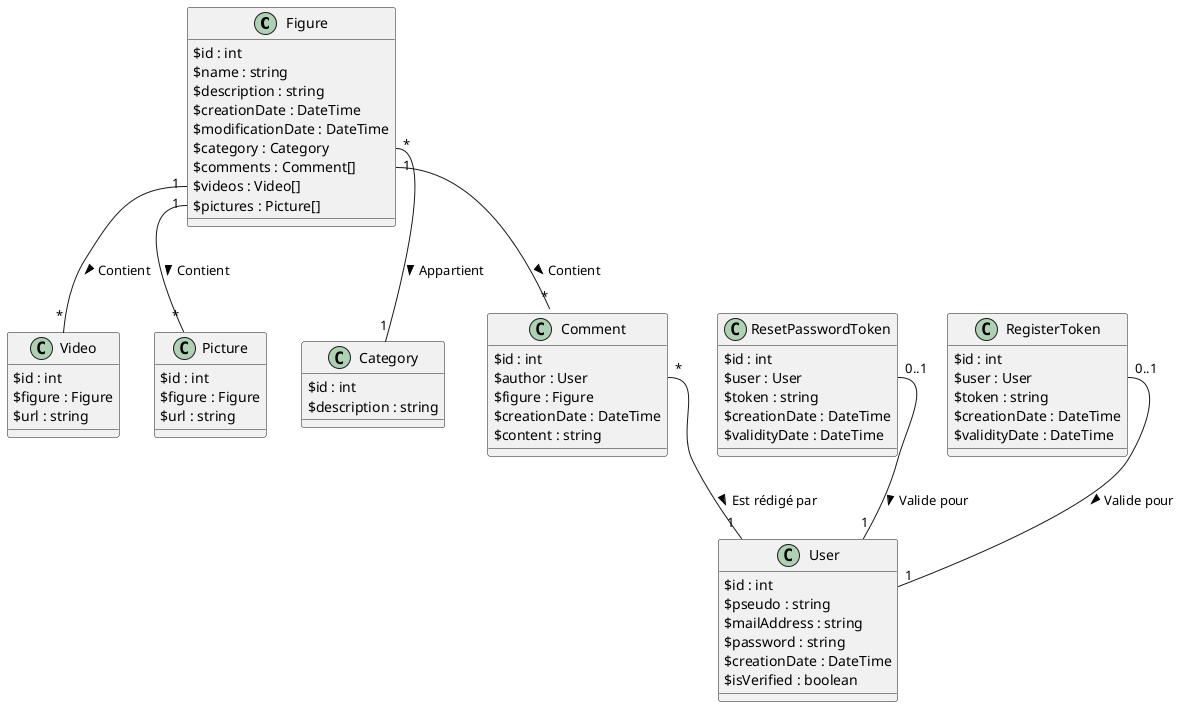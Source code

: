 @startuml
'https://plantuml.com/class-diagram
'left to right direction

class Figure
class Video
class Picture
class Category
class Comment
class User
class ResetPasswordToken
class RegisterToken
Figure::$videos "1" -- "*" Video : Contient >
Figure::$pictures "1" -- "*" Picture : Contient >
Figure::$category "*" -- "1" Category : Appartient >
Figure::$comments "1" -- "*" Comment : Contient >
Comment::$author "*" -- "1" User : Est rédigé par >
ResetPasswordToken::$user "0..1" -- "1" User : Valide pour >
RegisterToken::$user "0..1" -- "1" User : Valide pour >


class Figure {
    $id : int
    $name : string
    $description : string
    $creationDate : DateTime
    $modificationDate : DateTime
    $category : Category
    $comments : Comment[]
    $videos : Video[]
    $pictures : Picture[]
}

class Category {
    $id : int
    $description : string
}

class Video {
    $id : int
    $figure : Figure
    $url : string
}

class Picture {
    $id : int
    $figure : Figure
    $url : string
}

class User {
    $id : int
    $pseudo : string
    $mailAddress : string
    $password : string
    $creationDate : DateTime
    $isVerified : boolean
}


class ResetPasswordToken {
    $id : int
    $user : User
    $token : string
    $creationDate : DateTime
    $validityDate : DateTime
}

class RegisterToken {
    $id : int
    $user : User
    $token : string
    $creationDate : DateTime
    $validityDate : DateTime
}

class Comment {
    $id : int
    $author : User
    $figure : Figure
    $creationDate : DateTime
    $content : string
}

@enduml
